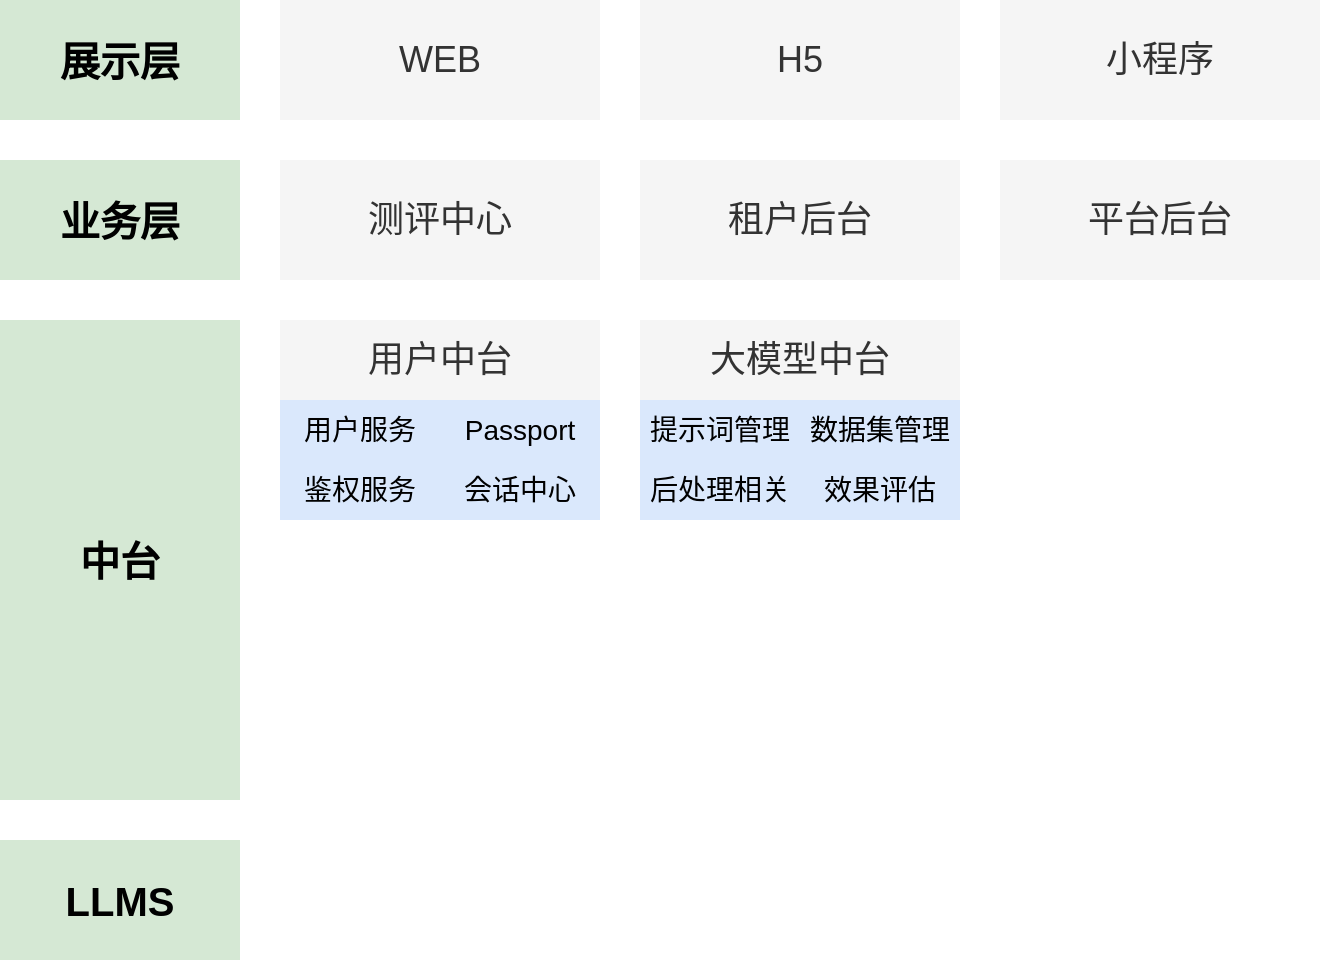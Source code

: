 <mxfile version="24.0.2" type="github">
  <diagram name="第 1 页" id="6GvZh5eh0bDnlYzuGn_A">
    <mxGraphModel dx="989" dy="514" grid="1" gridSize="10" guides="1" tooltips="1" connect="1" arrows="1" fold="1" page="1" pageScale="1" pageWidth="827" pageHeight="1169" math="0" shadow="0">
      <root>
        <mxCell id="0" />
        <mxCell id="1" parent="0" />
        <mxCell id="JwvWYLfsFMkR_7LYfooL-12" value="展示层" style="rounded=0;whiteSpace=wrap;html=1;fillColor=#d5e8d4;strokeColor=none;fontSize=20;fontStyle=1" vertex="1" parent="1">
          <mxGeometry x="80" y="40" width="120" height="60" as="geometry" />
        </mxCell>
        <mxCell id="JwvWYLfsFMkR_7LYfooL-13" value="业务层" style="rounded=0;whiteSpace=wrap;html=1;fillColor=#d5e8d4;strokeColor=none;fontSize=20;fontStyle=1" vertex="1" parent="1">
          <mxGeometry x="80" y="120" width="120" height="60" as="geometry" />
        </mxCell>
        <mxCell id="JwvWYLfsFMkR_7LYfooL-14" value="中台" style="rounded=0;whiteSpace=wrap;html=1;fillColor=#d5e8d4;strokeColor=none;fontSize=20;fontStyle=1" vertex="1" parent="1">
          <mxGeometry x="80" y="200" width="120" height="240" as="geometry" />
        </mxCell>
        <mxCell id="JwvWYLfsFMkR_7LYfooL-15" value="LLMS" style="rounded=0;whiteSpace=wrap;html=1;fillColor=#d5e8d4;strokeColor=none;fontSize=20;fontStyle=1" vertex="1" parent="1">
          <mxGeometry x="80" y="460" width="120" height="60" as="geometry" />
        </mxCell>
        <mxCell id="JwvWYLfsFMkR_7LYfooL-17" value="WEB" style="rounded=0;whiteSpace=wrap;html=1;fontSize=18;strokeColor=none;fillColor=#f5f5f5;fontColor=#333333;" vertex="1" parent="1">
          <mxGeometry x="220" y="40" width="160" height="60" as="geometry" />
        </mxCell>
        <mxCell id="JwvWYLfsFMkR_7LYfooL-18" value="H5" style="rounded=0;whiteSpace=wrap;html=1;fontSize=18;strokeColor=none;fillColor=#f5f5f5;fontColor=#333333;" vertex="1" parent="1">
          <mxGeometry x="400" y="40" width="160" height="60" as="geometry" />
        </mxCell>
        <mxCell id="JwvWYLfsFMkR_7LYfooL-19" value="小程序" style="rounded=0;whiteSpace=wrap;html=1;fontSize=18;strokeColor=none;fillColor=#f5f5f5;fontColor=#333333;" vertex="1" parent="1">
          <mxGeometry x="580" y="40" width="160" height="60" as="geometry" />
        </mxCell>
        <mxCell id="JwvWYLfsFMkR_7LYfooL-20" value="测评中心" style="rounded=0;whiteSpace=wrap;html=1;fontSize=18;strokeColor=none;fillColor=#f5f5f5;fontColor=#333333;" vertex="1" parent="1">
          <mxGeometry x="220" y="120" width="160" height="60" as="geometry" />
        </mxCell>
        <mxCell id="JwvWYLfsFMkR_7LYfooL-21" value="租户后台" style="rounded=0;whiteSpace=wrap;html=1;fontSize=18;strokeColor=none;fillColor=#f5f5f5;fontColor=#333333;" vertex="1" parent="1">
          <mxGeometry x="400" y="120" width="160" height="60" as="geometry" />
        </mxCell>
        <mxCell id="JwvWYLfsFMkR_7LYfooL-22" value="平台后台" style="rounded=0;whiteSpace=wrap;html=1;fontSize=18;strokeColor=none;fillColor=#f5f5f5;fontColor=#333333;" vertex="1" parent="1">
          <mxGeometry x="580" y="120" width="160" height="60" as="geometry" />
        </mxCell>
        <mxCell id="JwvWYLfsFMkR_7LYfooL-23" value="用户中台" style="rounded=0;whiteSpace=wrap;html=1;fontSize=18;strokeColor=none;fillColor=#f5f5f5;fontColor=#333333;" vertex="1" parent="1">
          <mxGeometry x="220" y="200" width="160" height="40" as="geometry" />
        </mxCell>
        <mxCell id="JwvWYLfsFMkR_7LYfooL-24" value="用户服务" style="rounded=0;whiteSpace=wrap;html=1;fontSize=14;fillColor=#dae8fc;strokeColor=none;" vertex="1" parent="1">
          <mxGeometry x="220" y="240" width="80" height="30" as="geometry" />
        </mxCell>
        <mxCell id="JwvWYLfsFMkR_7LYfooL-26" value="Passport" style="rounded=0;whiteSpace=wrap;html=1;fontSize=14;fillColor=#dae8fc;strokeColor=none;" vertex="1" parent="1">
          <mxGeometry x="300" y="240" width="80" height="30" as="geometry" />
        </mxCell>
        <mxCell id="JwvWYLfsFMkR_7LYfooL-27" value="鉴权服务" style="rounded=0;whiteSpace=wrap;html=1;fontSize=14;fillColor=#dae8fc;strokeColor=none;" vertex="1" parent="1">
          <mxGeometry x="220" y="270" width="80" height="30" as="geometry" />
        </mxCell>
        <mxCell id="JwvWYLfsFMkR_7LYfooL-28" value="会话中心" style="rounded=0;whiteSpace=wrap;html=1;fontSize=14;fillColor=#dae8fc;strokeColor=none;" vertex="1" parent="1">
          <mxGeometry x="300" y="270" width="80" height="30" as="geometry" />
        </mxCell>
        <mxCell id="JwvWYLfsFMkR_7LYfooL-29" value="大模型中台" style="rounded=0;whiteSpace=wrap;html=1;fontSize=18;strokeColor=none;fillColor=#f5f5f5;fontColor=#333333;" vertex="1" parent="1">
          <mxGeometry x="400" y="200" width="160" height="40" as="geometry" />
        </mxCell>
        <mxCell id="JwvWYLfsFMkR_7LYfooL-30" value="提示词管理" style="rounded=0;whiteSpace=wrap;html=1;fontSize=14;fillColor=#dae8fc;strokeColor=none;" vertex="1" parent="1">
          <mxGeometry x="400" y="240" width="80" height="30" as="geometry" />
        </mxCell>
        <mxCell id="JwvWYLfsFMkR_7LYfooL-31" value="数据集管理" style="rounded=0;whiteSpace=wrap;html=1;fontSize=14;fillColor=#dae8fc;strokeColor=none;" vertex="1" parent="1">
          <mxGeometry x="480" y="240" width="80" height="30" as="geometry" />
        </mxCell>
        <mxCell id="JwvWYLfsFMkR_7LYfooL-32" value="后处理相关" style="rounded=0;whiteSpace=wrap;html=1;fontSize=14;fillColor=#dae8fc;strokeColor=none;" vertex="1" parent="1">
          <mxGeometry x="400" y="270" width="80" height="30" as="geometry" />
        </mxCell>
        <mxCell id="JwvWYLfsFMkR_7LYfooL-33" value="效果评估" style="rounded=0;whiteSpace=wrap;html=1;fontSize=14;fillColor=#dae8fc;strokeColor=none;" vertex="1" parent="1">
          <mxGeometry x="480" y="270" width="80" height="30" as="geometry" />
        </mxCell>
      </root>
    </mxGraphModel>
  </diagram>
</mxfile>
